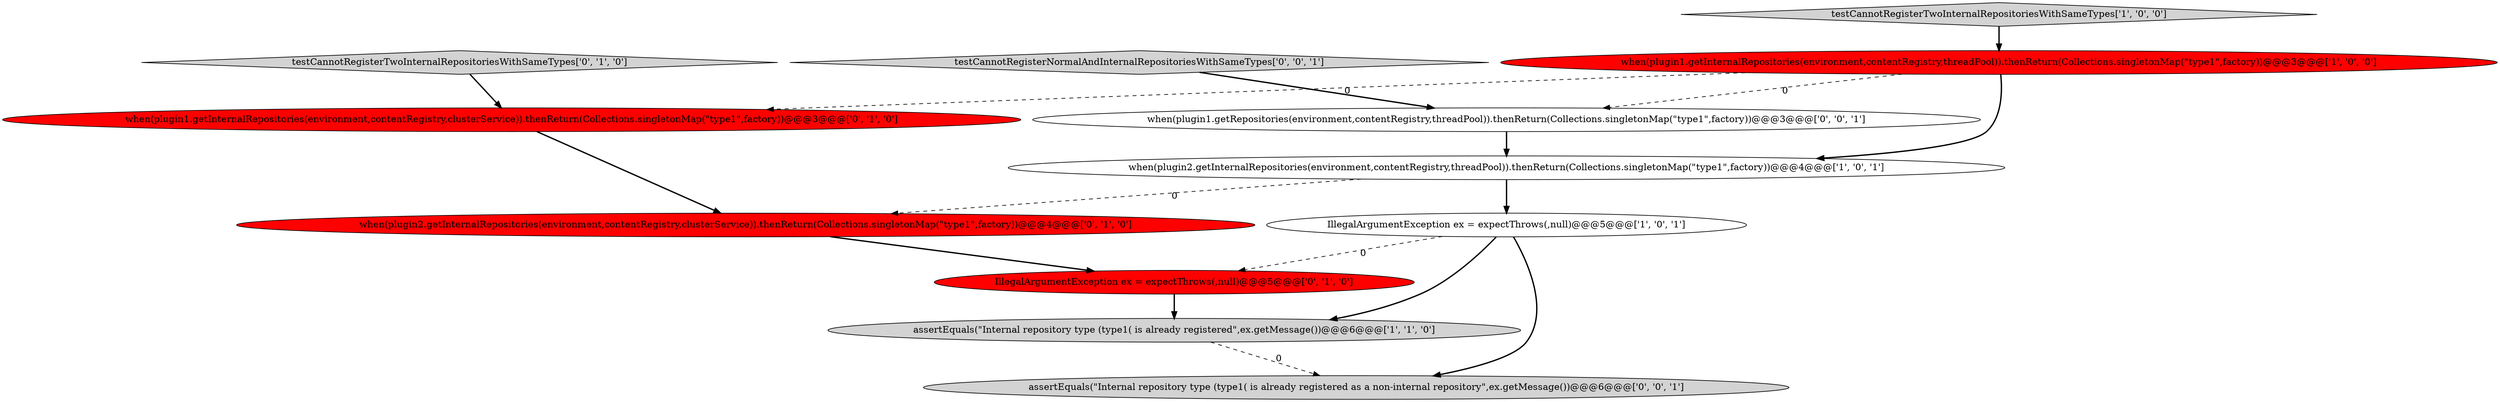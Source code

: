 digraph {
7 [style = filled, label = "IllegalArgumentException ex = expectThrows(,null)@@@5@@@['0', '1', '0']", fillcolor = red, shape = ellipse image = "AAA1AAABBB2BBB"];
5 [style = filled, label = "when(plugin2.getInternalRepositories(environment,contentRegistry,clusterService)).thenReturn(Collections.singletonMap(\"type1\",factory))@@@4@@@['0', '1', '0']", fillcolor = red, shape = ellipse image = "AAA1AAABBB2BBB"];
6 [style = filled, label = "testCannotRegisterTwoInternalRepositoriesWithSameTypes['0', '1', '0']", fillcolor = lightgray, shape = diamond image = "AAA0AAABBB2BBB"];
10 [style = filled, label = "testCannotRegisterNormalAndInternalRepositoriesWithSameTypes['0', '0', '1']", fillcolor = lightgray, shape = diamond image = "AAA0AAABBB3BBB"];
8 [style = filled, label = "when(plugin1.getInternalRepositories(environment,contentRegistry,clusterService)).thenReturn(Collections.singletonMap(\"type1\",factory))@@@3@@@['0', '1', '0']", fillcolor = red, shape = ellipse image = "AAA1AAABBB2BBB"];
11 [style = filled, label = "assertEquals(\"Internal repository type (type1( is already registered as a non-internal repository\",ex.getMessage())@@@6@@@['0', '0', '1']", fillcolor = lightgray, shape = ellipse image = "AAA0AAABBB3BBB"];
2 [style = filled, label = "assertEquals(\"Internal repository type (type1( is already registered\",ex.getMessage())@@@6@@@['1', '1', '0']", fillcolor = lightgray, shape = ellipse image = "AAA0AAABBB1BBB"];
0 [style = filled, label = "IllegalArgumentException ex = expectThrows(,null)@@@5@@@['1', '0', '1']", fillcolor = white, shape = ellipse image = "AAA0AAABBB1BBB"];
9 [style = filled, label = "when(plugin1.getRepositories(environment,contentRegistry,threadPool)).thenReturn(Collections.singletonMap(\"type1\",factory))@@@3@@@['0', '0', '1']", fillcolor = white, shape = ellipse image = "AAA0AAABBB3BBB"];
3 [style = filled, label = "when(plugin2.getInternalRepositories(environment,contentRegistry,threadPool)).thenReturn(Collections.singletonMap(\"type1\",factory))@@@4@@@['1', '0', '1']", fillcolor = white, shape = ellipse image = "AAA0AAABBB1BBB"];
4 [style = filled, label = "testCannotRegisterTwoInternalRepositoriesWithSameTypes['1', '0', '0']", fillcolor = lightgray, shape = diamond image = "AAA0AAABBB1BBB"];
1 [style = filled, label = "when(plugin1.getInternalRepositories(environment,contentRegistry,threadPool)).thenReturn(Collections.singletonMap(\"type1\",factory))@@@3@@@['1', '0', '0']", fillcolor = red, shape = ellipse image = "AAA1AAABBB1BBB"];
1->3 [style = bold, label=""];
3->5 [style = dashed, label="0"];
9->3 [style = bold, label=""];
5->7 [style = bold, label=""];
0->11 [style = bold, label=""];
1->8 [style = dashed, label="0"];
1->9 [style = dashed, label="0"];
4->1 [style = bold, label=""];
10->9 [style = bold, label=""];
2->11 [style = dashed, label="0"];
8->5 [style = bold, label=""];
0->7 [style = dashed, label="0"];
7->2 [style = bold, label=""];
3->0 [style = bold, label=""];
6->8 [style = bold, label=""];
0->2 [style = bold, label=""];
}
